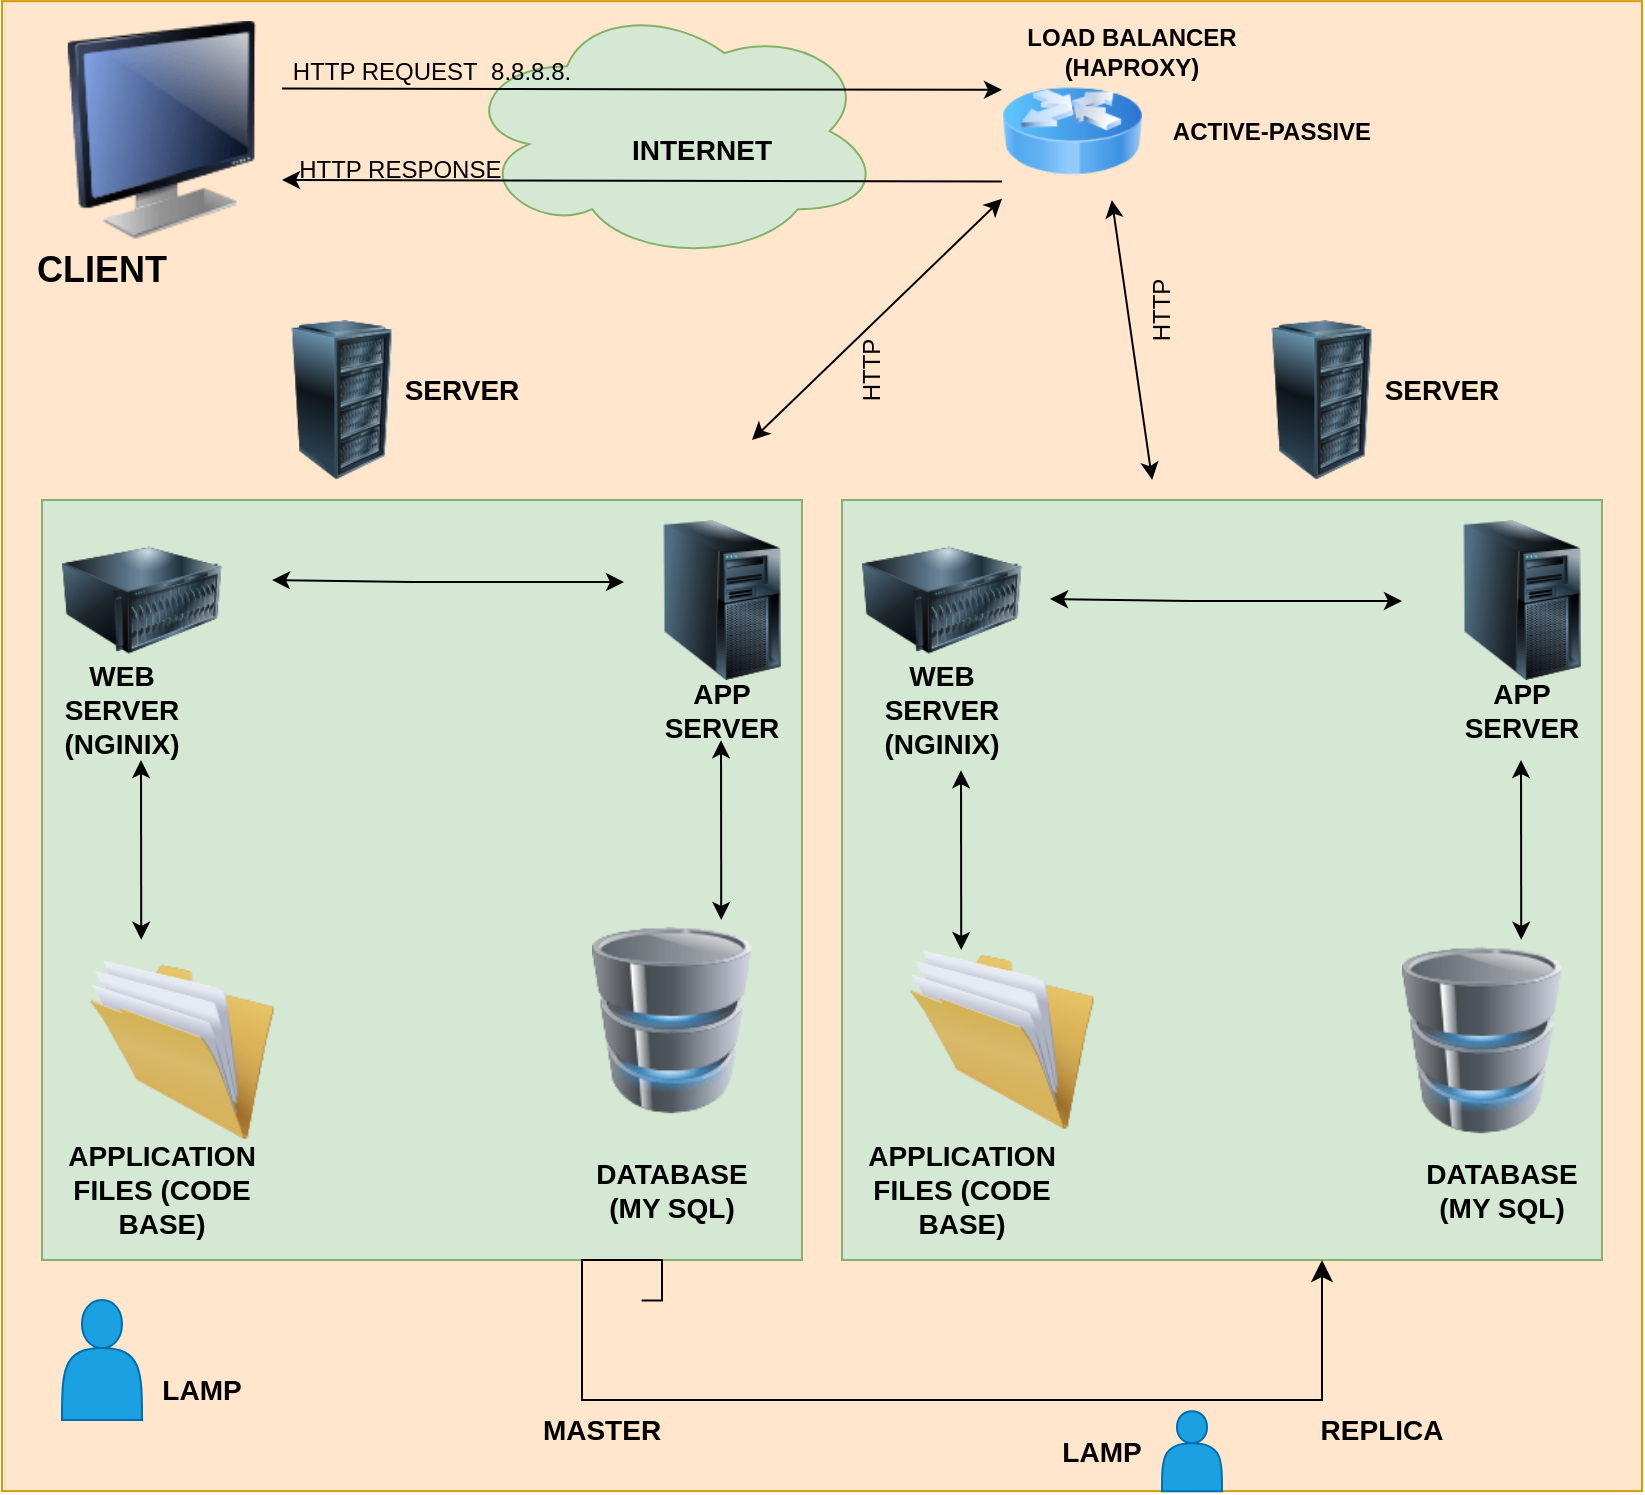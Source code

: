 <mxfile version="23.1.7" type="github">
  <diagram name="Page-1" id="DQL0C0ScJ-2fSqtKp0qK">
    <mxGraphModel dx="880" dy="1534" grid="1" gridSize="10" guides="1" tooltips="1" connect="1" arrows="1" fold="1" page="1" pageScale="1" pageWidth="850" pageHeight="1100" math="0" shadow="0">
      <root>
        <mxCell id="0" />
        <mxCell id="1" parent="0" />
        <mxCell id="CWUpXG78k8pM5JSg-YE_-2" value="" style="rounded=0;whiteSpace=wrap;html=1;fillColor=#ffe6cc;strokeColor=#d79b00;" vertex="1" parent="1">
          <mxGeometry x="20" y="-409.43" width="820" height="745" as="geometry" />
        </mxCell>
        <mxCell id="CWUpXG78k8pM5JSg-YE_-4" value="" style="ellipse;shape=cloud;whiteSpace=wrap;html=1;fillColor=#d5e8d4;strokeColor=#82b366;" vertex="1" parent="1">
          <mxGeometry x="250" y="-409.43" width="210" height="130" as="geometry" />
        </mxCell>
        <mxCell id="CWUpXG78k8pM5JSg-YE_-5" value="" style="image;html=1;image=img/lib/clip_art/computers/Monitor_128x128.png" vertex="1" parent="1">
          <mxGeometry x="40" y="-399.43" width="120" height="109.43" as="geometry" />
        </mxCell>
        <mxCell id="CWUpXG78k8pM5JSg-YE_-7" value="" style="whiteSpace=wrap;html=1;aspect=fixed;fillColor=#d5e8d4;strokeColor=#82b366;" vertex="1" parent="1">
          <mxGeometry x="40" y="-160" width="380" height="380" as="geometry" />
        </mxCell>
        <mxCell id="CWUpXG78k8pM5JSg-YE_-8" value="" style="whiteSpace=wrap;html=1;aspect=fixed;fillColor=#d5e8d4;strokeColor=#82b366;" vertex="1" parent="1">
          <mxGeometry x="440" y="-160" width="380" height="380" as="geometry" />
        </mxCell>
        <mxCell id="CWUpXG78k8pM5JSg-YE_-9" value="" style="image;html=1;image=img/lib/clip_art/computers/Server_Rack_128x128.png" vertex="1" parent="1">
          <mxGeometry x="150" y="-250" width="80" height="80" as="geometry" />
        </mxCell>
        <mxCell id="CWUpXG78k8pM5JSg-YE_-13" value="" style="image;html=1;image=img/lib/clip_art/computers/Server_Rack_128x128.png" vertex="1" parent="1">
          <mxGeometry x="640" y="-250" width="80" height="80" as="geometry" />
        </mxCell>
        <mxCell id="CWUpXG78k8pM5JSg-YE_-15" value="" style="image;html=1;image=img/lib/clip_art/networking/Router_Icon_128x128.png" vertex="1" parent="1">
          <mxGeometry x="520" y="-379.43" width="70" height="70" as="geometry" />
        </mxCell>
        <mxCell id="CWUpXG78k8pM5JSg-YE_-22" value="" style="image;html=1;image=img/lib/clip_art/computers/Server_Tower_128x128.png" vertex="1" parent="1">
          <mxGeometry x="340" y="-150" width="80" height="80" as="geometry" />
        </mxCell>
        <mxCell id="CWUpXG78k8pM5JSg-YE_-23" value="" style="image;html=1;image=img/lib/clip_art/computers/Server_Tower_128x128.png" vertex="1" parent="1">
          <mxGeometry x="740" y="-150" width="80" height="80" as="geometry" />
        </mxCell>
        <mxCell id="CWUpXG78k8pM5JSg-YE_-24" value="&lt;font style=&quot;font-size: 14px;&quot;&gt;&lt;b&gt;APP SERVER&lt;/b&gt;&lt;/font&gt;" style="text;strokeColor=none;align=center;fillColor=none;html=1;verticalAlign=middle;whiteSpace=wrap;rounded=0;" vertex="1" parent="1">
          <mxGeometry x="350" y="-70" width="60" height="30" as="geometry" />
        </mxCell>
        <mxCell id="CWUpXG78k8pM5JSg-YE_-25" value="&lt;font style=&quot;font-size: 14px;&quot;&gt;&lt;b&gt;APP SERVER&lt;/b&gt;&lt;/font&gt;" style="text;strokeColor=none;align=center;fillColor=none;html=1;verticalAlign=middle;whiteSpace=wrap;rounded=0;" vertex="1" parent="1">
          <mxGeometry x="750" y="-70" width="60" height="30" as="geometry" />
        </mxCell>
        <mxCell id="CWUpXG78k8pM5JSg-YE_-26" value="" style="image;html=1;image=img/lib/clip_art/computers/Server_128x128.png" vertex="1" parent="1">
          <mxGeometry x="50" y="-150" width="80" height="80" as="geometry" />
        </mxCell>
        <mxCell id="CWUpXG78k8pM5JSg-YE_-27" value="" style="image;html=1;image=img/lib/clip_art/computers/Server_128x128.png" vertex="1" parent="1">
          <mxGeometry x="450" y="-150" width="80" height="80" as="geometry" />
        </mxCell>
        <mxCell id="CWUpXG78k8pM5JSg-YE_-28" value="&lt;font style=&quot;font-size: 14px;&quot;&gt;&lt;b&gt;WEB SERVER (NGINIX)&lt;/b&gt;&lt;/font&gt;" style="text;strokeColor=none;align=center;fillColor=none;html=1;verticalAlign=middle;whiteSpace=wrap;rounded=0;" vertex="1" parent="1">
          <mxGeometry x="50" y="-70" width="60" height="30" as="geometry" />
        </mxCell>
        <mxCell id="CWUpXG78k8pM5JSg-YE_-29" value="&lt;font style=&quot;font-size: 14px;&quot;&gt;&lt;b&gt;WEB SERVER (NGINIX)&lt;/b&gt;&lt;/font&gt;" style="text;strokeColor=none;align=center;fillColor=none;html=1;verticalAlign=middle;whiteSpace=wrap;rounded=0;" vertex="1" parent="1">
          <mxGeometry x="460" y="-70" width="60" height="30" as="geometry" />
        </mxCell>
        <mxCell id="CWUpXG78k8pM5JSg-YE_-30" value="" style="image;html=1;image=img/lib/clip_art/computers/Database_128x128.png" vertex="1" parent="1">
          <mxGeometry x="315" y="40" width="80" height="120" as="geometry" />
        </mxCell>
        <mxCell id="CWUpXG78k8pM5JSg-YE_-31" value="" style="image;html=1;image=img/lib/clip_art/computers/Database_128x128.png" vertex="1" parent="1">
          <mxGeometry x="720" y="50" width="80" height="120" as="geometry" />
        </mxCell>
        <mxCell id="CWUpXG78k8pM5JSg-YE_-32" value="&lt;b style=&quot;border-color: var(--border-color); font-size: 14px;&quot;&gt;DATABASE&lt;br style=&quot;border-color: var(--border-color);&quot;&gt;(MY SQL)&lt;/b&gt;" style="text;strokeColor=none;align=center;fillColor=none;html=1;verticalAlign=middle;whiteSpace=wrap;rounded=0;" vertex="1" parent="1">
          <mxGeometry x="325" y="170" width="60" height="30" as="geometry" />
        </mxCell>
        <mxCell id="CWUpXG78k8pM5JSg-YE_-33" value="&lt;b style=&quot;border-color: var(--border-color); font-size: 14px;&quot;&gt;DATABASE&lt;br style=&quot;border-color: var(--border-color);&quot;&gt;(MY SQL)&lt;/b&gt;" style="text;strokeColor=none;align=center;fillColor=none;html=1;verticalAlign=middle;whiteSpace=wrap;rounded=0;" vertex="1" parent="1">
          <mxGeometry x="740" y="170" width="60" height="30" as="geometry" />
        </mxCell>
        <mxCell id="CWUpXG78k8pM5JSg-YE_-34" value="" style="image;html=1;image=img/lib/clip_art/general/Full_Folder_128x128.png" vertex="1" parent="1">
          <mxGeometry x="60" y="70" width="100" height="90" as="geometry" />
        </mxCell>
        <mxCell id="CWUpXG78k8pM5JSg-YE_-35" value="" style="image;html=1;image=img/lib/clip_art/general/Full_Folder_128x128.png" vertex="1" parent="1">
          <mxGeometry x="470" y="65" width="100" height="90" as="geometry" />
        </mxCell>
        <mxCell id="CWUpXG78k8pM5JSg-YE_-36" value="&lt;font style=&quot;font-size: 14px;&quot;&gt;&lt;b&gt;APPLICATION FILES (CODE BASE)&lt;/b&gt;&lt;/font&gt;" style="text;strokeColor=none;align=center;fillColor=none;html=1;verticalAlign=middle;whiteSpace=wrap;rounded=0;" vertex="1" parent="1">
          <mxGeometry x="70" y="170" width="60" height="30" as="geometry" />
        </mxCell>
        <mxCell id="CWUpXG78k8pM5JSg-YE_-37" value="&lt;font style=&quot;font-size: 14px;&quot;&gt;&lt;b&gt;APPLICATION FILES (CODE BASE)&lt;/b&gt;&lt;/font&gt;" style="text;strokeColor=none;align=center;fillColor=none;html=1;verticalAlign=middle;whiteSpace=wrap;rounded=0;" vertex="1" parent="1">
          <mxGeometry x="470" y="170" width="60" height="30" as="geometry" />
        </mxCell>
        <mxCell id="CWUpXG78k8pM5JSg-YE_-38" value="" style="edgeStyle=none;orthogonalLoop=1;jettySize=auto;html=1;rounded=0;exitX=0.833;exitY=0.086;exitDx=0;exitDy=0;exitPerimeter=0;" edge="1" parent="1">
          <mxGeometry width="80" relative="1" as="geometry">
            <mxPoint x="159.96" y="-365.789" as="sourcePoint" />
            <mxPoint x="520" y="-365.062" as="targetPoint" />
            <Array as="points" />
          </mxGeometry>
        </mxCell>
        <mxCell id="CWUpXG78k8pM5JSg-YE_-39" value="" style="edgeStyle=none;orthogonalLoop=1;jettySize=auto;html=1;rounded=0;exitX=0.833;exitY=0.086;exitDx=0;exitDy=0;exitPerimeter=0;" edge="1" parent="1">
          <mxGeometry width="80" relative="1" as="geometry">
            <mxPoint x="520.04" y="-319.272" as="sourcePoint" />
            <mxPoint x="160.0" y="-319.999" as="targetPoint" />
            <Array as="points" />
          </mxGeometry>
        </mxCell>
        <mxCell id="CWUpXG78k8pM5JSg-YE_-40" value="&lt;font style=&quot;font-size: 18px;&quot;&gt;&lt;b&gt;CLIENT&lt;/b&gt;&lt;/font&gt;" style="text;strokeColor=none;align=center;fillColor=none;html=1;verticalAlign=middle;whiteSpace=wrap;rounded=0;" vertex="1" parent="1">
          <mxGeometry x="40" y="-290" width="60" height="30" as="geometry" />
        </mxCell>
        <mxCell id="CWUpXG78k8pM5JSg-YE_-41" value="&lt;font style=&quot;font-size: 12px;&quot;&gt;&lt;b&gt;LOAD BALANCER&lt;br&gt;(HAPROXY)&lt;/b&gt;&lt;/font&gt;" style="text;strokeColor=none;align=center;fillColor=none;html=1;verticalAlign=middle;whiteSpace=wrap;rounded=0;" vertex="1" parent="1">
          <mxGeometry x="530" y="-399.43" width="110" height="30" as="geometry" />
        </mxCell>
        <mxCell id="CWUpXG78k8pM5JSg-YE_-42" value="&lt;b&gt;ACTIVE-PASSIVE&lt;/b&gt;" style="text;strokeColor=none;align=center;fillColor=none;html=1;verticalAlign=middle;whiteSpace=wrap;rounded=0;" vertex="1" parent="1">
          <mxGeometry x="600" y="-359.43" width="110" height="30" as="geometry" />
        </mxCell>
        <mxCell id="CWUpXG78k8pM5JSg-YE_-45" value="" style="endArrow=classic;startArrow=classic;html=1;rounded=0;" edge="1" parent="1" target="CWUpXG78k8pM5JSg-YE_-15">
          <mxGeometry width="50" height="50" relative="1" as="geometry">
            <mxPoint x="395" y="-190" as="sourcePoint" />
            <mxPoint x="445" y="-240" as="targetPoint" />
          </mxGeometry>
        </mxCell>
        <mxCell id="CWUpXG78k8pM5JSg-YE_-46" value="" style="endArrow=classic;startArrow=classic;html=1;rounded=0;" edge="1" parent="1">
          <mxGeometry width="50" height="50" relative="1" as="geometry">
            <mxPoint x="595.072" y="-170" as="sourcePoint" />
            <mxPoint x="574.92" y="-310" as="targetPoint" />
          </mxGeometry>
        </mxCell>
        <mxCell id="CWUpXG78k8pM5JSg-YE_-47" value="HTTP REQUEST&amp;nbsp; 8.8.8.8." style="text;strokeColor=none;align=center;fillColor=none;html=1;verticalAlign=middle;whiteSpace=wrap;rounded=0;" vertex="1" parent="1">
          <mxGeometry x="160" y="-389.43" width="150" height="30" as="geometry" />
        </mxCell>
        <mxCell id="CWUpXG78k8pM5JSg-YE_-48" value="HTTP RESPONSE&amp;nbsp;&amp;nbsp;" style="text;strokeColor=none;align=center;fillColor=none;html=1;verticalAlign=middle;whiteSpace=wrap;rounded=0;" vertex="1" parent="1">
          <mxGeometry x="165" y="-340" width="115" height="30" as="geometry" />
        </mxCell>
        <mxCell id="CWUpXG78k8pM5JSg-YE_-49" value="&lt;font style=&quot;font-size: 14px;&quot;&gt;&lt;b&gt;INTERNET&lt;/b&gt;&lt;/font&gt;" style="text;strokeColor=none;align=center;fillColor=none;html=1;verticalAlign=middle;whiteSpace=wrap;rounded=0;" vertex="1" parent="1">
          <mxGeometry x="340" y="-350" width="60" height="30" as="geometry" />
        </mxCell>
        <mxCell id="CWUpXG78k8pM5JSg-YE_-50" value="&lt;b&gt;&lt;font style=&quot;font-size: 14px;&quot;&gt;SERVER&lt;/font&gt;&lt;/b&gt;" style="text;strokeColor=none;align=center;fillColor=none;html=1;verticalAlign=middle;whiteSpace=wrap;rounded=0;" vertex="1" parent="1">
          <mxGeometry x="220" y="-230" width="60" height="30" as="geometry" />
        </mxCell>
        <mxCell id="CWUpXG78k8pM5JSg-YE_-51" value="&lt;b&gt;&lt;font style=&quot;font-size: 14px;&quot;&gt;SERVER&lt;/font&gt;&lt;/b&gt;" style="text;strokeColor=none;align=center;fillColor=none;html=1;verticalAlign=middle;whiteSpace=wrap;rounded=0;" vertex="1" parent="1">
          <mxGeometry x="710" y="-230" width="60" height="30" as="geometry" />
        </mxCell>
        <mxCell id="CWUpXG78k8pM5JSg-YE_-52" value="HTTP" style="text;strokeColor=none;align=center;fillColor=none;html=1;verticalAlign=middle;whiteSpace=wrap;rounded=0;rotation=270;" vertex="1" parent="1">
          <mxGeometry x="425" y="-240" width="60" height="30" as="geometry" />
        </mxCell>
        <mxCell id="CWUpXG78k8pM5JSg-YE_-53" value="HTTP" style="text;strokeColor=none;align=center;fillColor=none;html=1;verticalAlign=middle;whiteSpace=wrap;rounded=0;rotation=270;" vertex="1" parent="1">
          <mxGeometry x="570" y="-270" width="60" height="30" as="geometry" />
        </mxCell>
        <mxCell id="CWUpXG78k8pM5JSg-YE_-60" value="" style="endArrow=classic;startArrow=classic;html=1;rounded=0;entryX=-0.05;entryY=0.388;entryDx=0;entryDy=0;entryPerimeter=0;" edge="1" parent="1">
          <mxGeometry width="50" height="50" relative="1" as="geometry">
            <mxPoint x="155" y="-119.98" as="sourcePoint" />
            <mxPoint x="331" y="-118.96" as="targetPoint" />
            <Array as="points">
              <mxPoint x="225" y="-119" />
            </Array>
          </mxGeometry>
        </mxCell>
        <mxCell id="CWUpXG78k8pM5JSg-YE_-62" value="" style="endArrow=classic;startArrow=classic;html=1;rounded=0;entryX=0.526;entryY=0.395;entryDx=0;entryDy=0;entryPerimeter=0;" edge="1" parent="1">
          <mxGeometry width="50" height="50" relative="1" as="geometry">
            <mxPoint x="89.62" y="59.9" as="sourcePoint" />
            <mxPoint x="89.5" y="-30.0" as="targetPoint" />
          </mxGeometry>
        </mxCell>
        <mxCell id="CWUpXG78k8pM5JSg-YE_-63" value="" style="endArrow=classic;startArrow=classic;html=1;rounded=0;entryX=0.526;entryY=0.395;entryDx=0;entryDy=0;entryPerimeter=0;" edge="1" parent="1">
          <mxGeometry width="50" height="50" relative="1" as="geometry">
            <mxPoint x="379.62" y="50.0" as="sourcePoint" />
            <mxPoint x="379.5" y="-39.9" as="targetPoint" />
          </mxGeometry>
        </mxCell>
        <mxCell id="CWUpXG78k8pM5JSg-YE_-64" value="" style="endArrow=classic;startArrow=classic;html=1;rounded=0;entryX=-0.05;entryY=0.388;entryDx=0;entryDy=0;entryPerimeter=0;" edge="1" parent="1">
          <mxGeometry width="50" height="50" relative="1" as="geometry">
            <mxPoint x="544" y="-110.51" as="sourcePoint" />
            <mxPoint x="720" y="-109.49" as="targetPoint" />
            <Array as="points">
              <mxPoint x="614" y="-109.53" />
            </Array>
          </mxGeometry>
        </mxCell>
        <mxCell id="CWUpXG78k8pM5JSg-YE_-65" value="" style="endArrow=classic;startArrow=classic;html=1;rounded=0;entryX=0.526;entryY=0.395;entryDx=0;entryDy=0;entryPerimeter=0;" edge="1" parent="1">
          <mxGeometry width="50" height="50" relative="1" as="geometry">
            <mxPoint x="499.62" y="65" as="sourcePoint" />
            <mxPoint x="499.5" y="-24.9" as="targetPoint" />
          </mxGeometry>
        </mxCell>
        <mxCell id="CWUpXG78k8pM5JSg-YE_-66" value="" style="endArrow=classic;startArrow=classic;html=1;rounded=0;entryX=0.526;entryY=0.395;entryDx=0;entryDy=0;entryPerimeter=0;" edge="1" parent="1">
          <mxGeometry width="50" height="50" relative="1" as="geometry">
            <mxPoint x="779.62" y="59.9" as="sourcePoint" />
            <mxPoint x="779.5" y="-30.0" as="targetPoint" />
          </mxGeometry>
        </mxCell>
        <mxCell id="CWUpXG78k8pM5JSg-YE_-69" value="" style="edgeStyle=segmentEdgeStyle;endArrow=classic;html=1;curved=0;rounded=0;endSize=8;startSize=8;exitX=0.39;exitY=0.872;exitDx=0;exitDy=0;exitPerimeter=0;" edge="1" parent="1" source="CWUpXG78k8pM5JSg-YE_-2">
          <mxGeometry width="50" height="50" relative="1" as="geometry">
            <mxPoint x="630" y="270" as="sourcePoint" />
            <mxPoint x="680" y="220" as="targetPoint" />
            <Array as="points">
              <mxPoint x="350" y="240" />
              <mxPoint x="350" y="220" />
              <mxPoint x="310" y="220" />
              <mxPoint x="310" y="290" />
              <mxPoint x="680" y="290" />
            </Array>
          </mxGeometry>
        </mxCell>
        <mxCell id="CWUpXG78k8pM5JSg-YE_-70" value="&lt;font style=&quot;font-size: 14px;&quot;&gt;&lt;b&gt;MASTER&lt;/b&gt;&lt;/font&gt;" style="text;strokeColor=none;align=center;fillColor=none;html=1;verticalAlign=middle;whiteSpace=wrap;rounded=0;" vertex="1" parent="1">
          <mxGeometry x="290" y="290" width="60" height="30" as="geometry" />
        </mxCell>
        <mxCell id="CWUpXG78k8pM5JSg-YE_-71" value="&lt;font style=&quot;font-size: 14px;&quot;&gt;&lt;b&gt;REPLICA&lt;/b&gt;&lt;/font&gt;" style="text;strokeColor=none;align=center;fillColor=none;html=1;verticalAlign=middle;whiteSpace=wrap;rounded=0;" vertex="1" parent="1">
          <mxGeometry x="680" y="290" width="60" height="30" as="geometry" />
        </mxCell>
        <mxCell id="CWUpXG78k8pM5JSg-YE_-72" value="" style="shape=actor;whiteSpace=wrap;html=1;fillColor=#1ba1e2;fontColor=#ffffff;strokeColor=#006EAF;" vertex="1" parent="1">
          <mxGeometry x="50" y="240" width="40" height="60" as="geometry" />
        </mxCell>
        <mxCell id="CWUpXG78k8pM5JSg-YE_-73" value="" style="shape=actor;whiteSpace=wrap;html=1;fillColor=#1ba1e2;fontColor=#ffffff;strokeColor=#006EAF;" vertex="1" parent="1">
          <mxGeometry x="600" y="295.57" width="30" height="40" as="geometry" />
        </mxCell>
        <mxCell id="CWUpXG78k8pM5JSg-YE_-74" value="&lt;font style=&quot;font-size: 14px;&quot;&gt;&lt;b&gt;LAMP&lt;/b&gt;&lt;/font&gt;" style="text;strokeColor=none;align=center;fillColor=none;html=1;verticalAlign=middle;whiteSpace=wrap;rounded=0;" vertex="1" parent="1">
          <mxGeometry x="90" y="270" width="60" height="30" as="geometry" />
        </mxCell>
        <mxCell id="CWUpXG78k8pM5JSg-YE_-75" value="&lt;font style=&quot;font-size: 14px;&quot;&gt;&lt;b&gt;LAMP&lt;/b&gt;&lt;/font&gt;" style="text;strokeColor=none;align=center;fillColor=none;html=1;verticalAlign=middle;whiteSpace=wrap;rounded=0;" vertex="1" parent="1">
          <mxGeometry x="540" y="300.57" width="60" height="30" as="geometry" />
        </mxCell>
      </root>
    </mxGraphModel>
  </diagram>
</mxfile>
